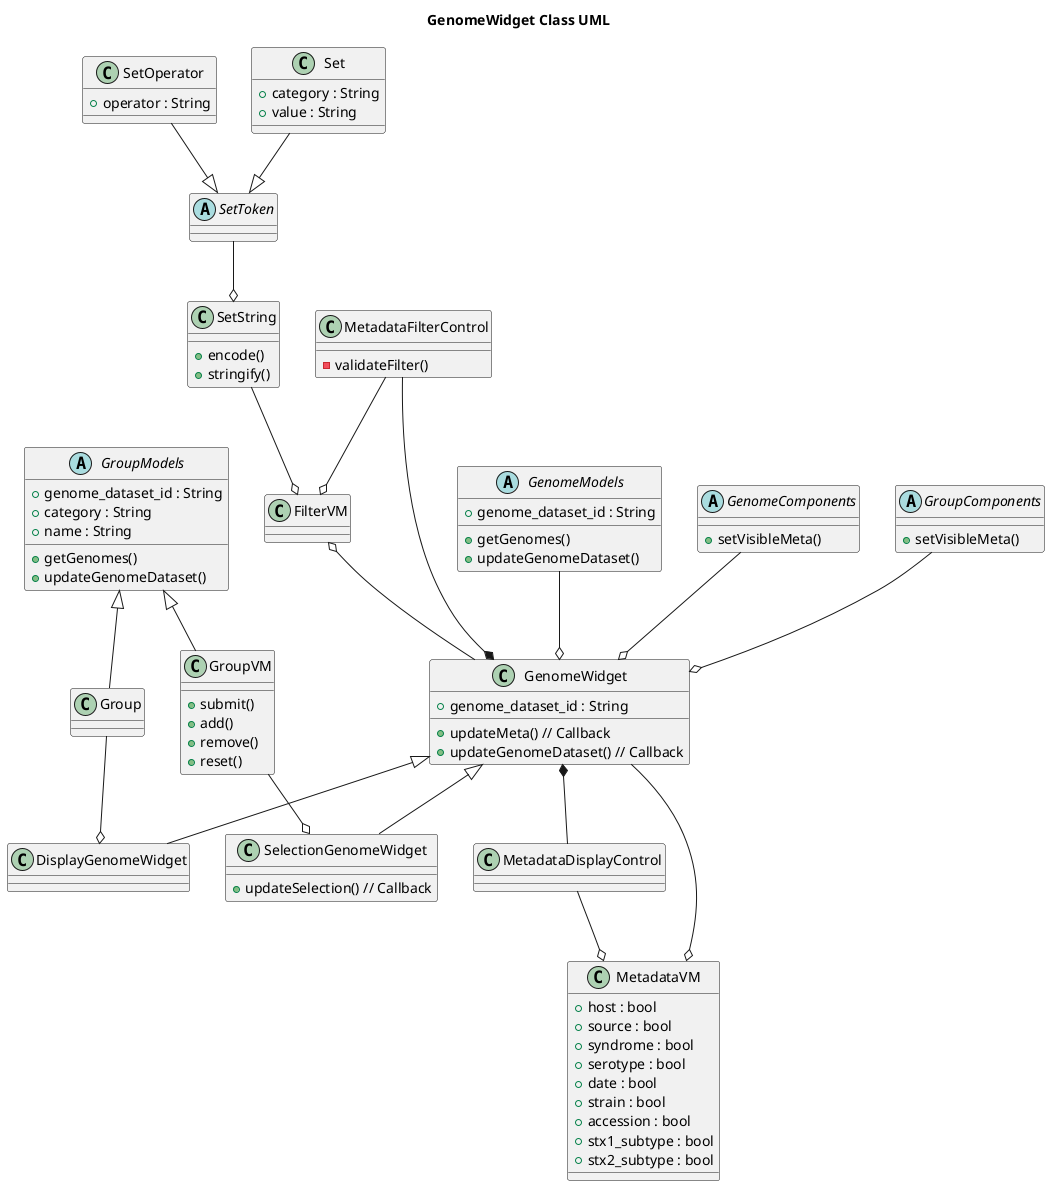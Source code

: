 @startuml

title GenomeWidget Class UML

class GenomeWidget {
	+ genome_dataset_id : String
	+ updateMeta() // Callback
	+ updateGenomeDataset() // Callback
}

DisplayGenomeWidget -up-|> GenomeWidget

class SelectionGenomeWidget {
	+ updateSelection() // Callback
}

SelectionGenomeWidget --|> GenomeWidget
DisplayGenomeWidget -[hidden]> SelectionGenomeWidget

class GroupVM {
	+ submit()
	+ add()
	+ remove()
	+ reset()
}
GroupVM --o SelectionGenomeWidget

class Group {
	
}
Group --o DisplayGenomeWidget
Group -[hidden]> GroupVM


abstract GenomeComponents {
	+ setVisibleMeta()
}
GenomeComponents --o GenomeWidget

abstract GroupComponents {
	+ setVisibleMeta()
}
GroupComponents --o GenomeWidget

abstract GenomeModels {
	+ genome_dataset_id : String
	+ getGenomes()
	+ updateGenomeDataset()
}
GenomeModels --o GenomeWidget

abstract GroupModels {
	+ genome_dataset_id : String
	+ category : String
	+ name : String
	+ getGenomes()
	+ updateGenomeDataset()
}
GroupModels <|-- GroupVM
GroupModels <|-- Group
GroupModels -[hidden]> GenomeModels



class MetadataVM {
	+ host : bool
	+ source : bool
	+ syndrome : bool
	+ serotype : bool
	+ date : bool
	+ strain : bool
	+ accession : bool
	+ stx1_subtype : bool
	+ stx2_subtype : bool
}
MetadataVM o-- GenomeWidget


class FilterVM {

}
FilterVM o-- GenomeWidget

class SetString {
	+ encode()
	+ stringify()
}
SetString --o FilterVM

abstract SetToken {

}
SetToken --o SetString

class SetOperator {
	+ operator : String
}
SetOperator --|> SetToken

class Set {
	+ category : String
	+ value : String
}
Set --|> SetToken




MetadataDisplayControl -up-* GenomeWidget
MetadataDisplayControl --o MetadataVM

class MetadataFilterControl {
	- validateFilter()
}
MetadataFilterControl --* GenomeWidget
MetadataFilterControl --o FilterVM


@enduml